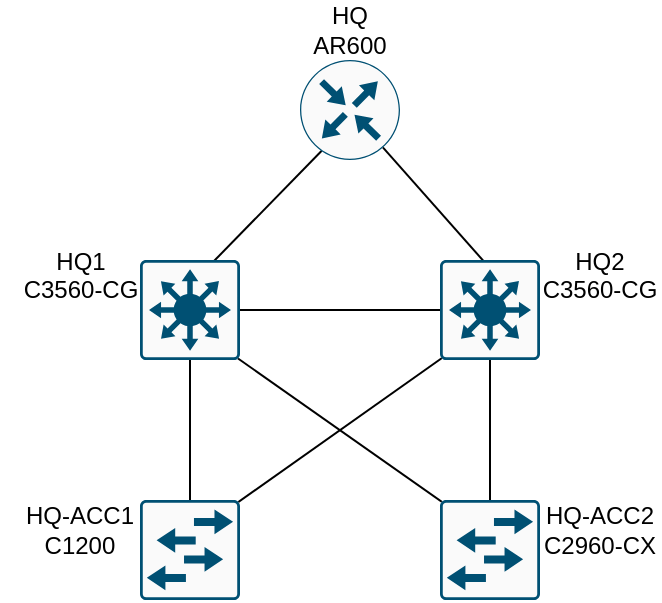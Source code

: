 <mxfile version="24.2.2" type="github">
  <diagram name="Page-1" id="s244xCOoePfYOB9TYWsI">
    <mxGraphModel dx="770" dy="399" grid="1" gridSize="10" guides="1" tooltips="1" connect="1" arrows="1" fold="1" page="1" pageScale="1" pageWidth="850" pageHeight="1100" math="0" shadow="0">
      <root>
        <mxCell id="0" />
        <mxCell id="1" parent="0" />
        <mxCell id="9NzAMSES7r8W4w6-oB50-8" value="" style="endArrow=none;html=1;rounded=0;exitX=0.718;exitY=0.033;exitDx=0;exitDy=0;exitPerimeter=0;entryX=0.217;entryY=0.907;entryDx=0;entryDy=0;entryPerimeter=0;" edge="1" parent="1" source="9NzAMSES7r8W4w6-oB50-6" target="9NzAMSES7r8W4w6-oB50-3">
          <mxGeometry width="50" height="50" relative="1" as="geometry">
            <mxPoint x="150" y="230" as="sourcePoint" />
            <mxPoint x="200" y="180" as="targetPoint" />
            <Array as="points" />
          </mxGeometry>
        </mxCell>
        <mxCell id="9NzAMSES7r8W4w6-oB50-9" value="" style="endArrow=none;html=1;rounded=0;entryX=0.529;entryY=0.116;entryDx=0;entryDy=0;entryPerimeter=0;exitX=0.771;exitY=0.809;exitDx=0;exitDy=0;exitPerimeter=0;" edge="1" parent="1" source="9NzAMSES7r8W4w6-oB50-3" target="9NzAMSES7r8W4w6-oB50-7">
          <mxGeometry width="50" height="50" relative="1" as="geometry">
            <mxPoint x="200" y="230" as="sourcePoint" />
            <mxPoint x="250" y="180" as="targetPoint" />
          </mxGeometry>
        </mxCell>
        <mxCell id="9NzAMSES7r8W4w6-oB50-3" value="" style="sketch=0;points=[[0.5,0,0],[1,0.5,0],[0.5,1,0],[0,0.5,0],[0.145,0.145,0],[0.856,0.145,0],[0.855,0.856,0],[0.145,0.855,0]];verticalLabelPosition=bottom;html=1;verticalAlign=top;aspect=fixed;align=center;pointerEvents=1;shape=mxgraph.cisco19.rect;prIcon=router;fillColor=#FAFAFA;strokeColor=#005073;" vertex="1" parent="1">
          <mxGeometry x="190" y="130" width="50" height="50" as="geometry" />
        </mxCell>
        <mxCell id="9NzAMSES7r8W4w6-oB50-10" value="" style="endArrow=none;html=1;rounded=0;exitX=1;exitY=0.5;exitDx=0;exitDy=0;exitPerimeter=0;" edge="1" parent="1" source="9NzAMSES7r8W4w6-oB50-6" target="9NzAMSES7r8W4w6-oB50-7">
          <mxGeometry width="50" height="50" relative="1" as="geometry">
            <mxPoint x="150" y="255" as="sourcePoint" />
            <mxPoint x="250" y="220" as="targetPoint" />
          </mxGeometry>
        </mxCell>
        <mxCell id="9NzAMSES7r8W4w6-oB50-11" value="" style="endArrow=none;html=1;rounded=0;entryX=0.5;entryY=1;entryDx=0;entryDy=0;entryPerimeter=0;" edge="1" parent="1" source="9NzAMSES7r8W4w6-oB50-4" target="9NzAMSES7r8W4w6-oB50-6">
          <mxGeometry width="50" height="50" relative="1" as="geometry">
            <mxPoint x="120" y="360" as="sourcePoint" />
            <mxPoint x="170" y="310" as="targetPoint" />
          </mxGeometry>
        </mxCell>
        <mxCell id="9NzAMSES7r8W4w6-oB50-12" value="" style="endArrow=none;html=1;rounded=0;entryX=0.5;entryY=1;entryDx=0;entryDy=0;entryPerimeter=0;exitX=0.5;exitY=0;exitDx=0;exitDy=0;exitPerimeter=0;" edge="1" parent="1" source="9NzAMSES7r8W4w6-oB50-5" target="9NzAMSES7r8W4w6-oB50-7">
          <mxGeometry width="50" height="50" relative="1" as="geometry">
            <mxPoint x="210" y="360" as="sourcePoint" />
            <mxPoint x="260" y="310" as="targetPoint" />
          </mxGeometry>
        </mxCell>
        <mxCell id="9NzAMSES7r8W4w6-oB50-13" value="" style="endArrow=none;html=1;rounded=0;entryX=0.292;entryY=0.788;entryDx=0;entryDy=0;entryPerimeter=0;exitX=0.652;exitY=0.255;exitDx=0;exitDy=0;exitPerimeter=0;" edge="1" parent="1" source="9NzAMSES7r8W4w6-oB50-4" target="9NzAMSES7r8W4w6-oB50-7">
          <mxGeometry width="50" height="50" relative="1" as="geometry">
            <mxPoint x="220" y="360" as="sourcePoint" />
            <mxPoint x="270" y="310" as="targetPoint" />
          </mxGeometry>
        </mxCell>
        <mxCell id="9NzAMSES7r8W4w6-oB50-14" value="" style="endArrow=none;html=1;rounded=0;entryX=0.527;entryY=0.666;entryDx=0;entryDy=0;entryPerimeter=0;exitX=0.716;exitY=0.509;exitDx=0;exitDy=0;exitPerimeter=0;" edge="1" parent="1" source="9NzAMSES7r8W4w6-oB50-5" target="9NzAMSES7r8W4w6-oB50-6">
          <mxGeometry width="50" height="50" relative="1" as="geometry">
            <mxPoint x="220" y="360" as="sourcePoint" />
            <mxPoint x="270" y="310" as="targetPoint" />
          </mxGeometry>
        </mxCell>
        <mxCell id="9NzAMSES7r8W4w6-oB50-5" value="" style="sketch=0;points=[[0.015,0.015,0],[0.985,0.015,0],[0.985,0.985,0],[0.015,0.985,0],[0.25,0,0],[0.5,0,0],[0.75,0,0],[1,0.25,0],[1,0.5,0],[1,0.75,0],[0.75,1,0],[0.5,1,0],[0.25,1,0],[0,0.75,0],[0,0.5,0],[0,0.25,0]];verticalLabelPosition=bottom;html=1;verticalAlign=top;aspect=fixed;align=center;pointerEvents=1;shape=mxgraph.cisco19.rect;prIcon=workgroup_switch;fillColor=#FAFAFA;strokeColor=#005073;" vertex="1" parent="1">
          <mxGeometry x="260" y="350" width="50" height="50" as="geometry" />
        </mxCell>
        <mxCell id="9NzAMSES7r8W4w6-oB50-4" value="" style="sketch=0;points=[[0.015,0.015,0],[0.985,0.015,0],[0.985,0.985,0],[0.015,0.985,0],[0.25,0,0],[0.5,0,0],[0.75,0,0],[1,0.25,0],[1,0.5,0],[1,0.75,0],[0.75,1,0],[0.5,1,0],[0.25,1,0],[0,0.75,0],[0,0.5,0],[0,0.25,0]];verticalLabelPosition=bottom;html=1;verticalAlign=top;aspect=fixed;align=center;pointerEvents=1;shape=mxgraph.cisco19.rect;prIcon=workgroup_switch;fillColor=#FAFAFA;strokeColor=#005073;" vertex="1" parent="1">
          <mxGeometry x="110" y="350" width="50" height="50" as="geometry" />
        </mxCell>
        <mxCell id="9NzAMSES7r8W4w6-oB50-7" value="" style="sketch=0;points=[[0.015,0.015,0],[0.985,0.015,0],[0.985,0.985,0],[0.015,0.985,0],[0.25,0,0],[0.5,0,0],[0.75,0,0],[1,0.25,0],[1,0.5,0],[1,0.75,0],[0.75,1,0],[0.5,1,0],[0.25,1,0],[0,0.75,0],[0,0.5,0],[0,0.25,0]];verticalLabelPosition=bottom;html=1;verticalAlign=top;aspect=fixed;align=center;pointerEvents=1;shape=mxgraph.cisco19.rect;prIcon=l3_switch;fillColor=#FAFAFA;strokeColor=#005073;" vertex="1" parent="1">
          <mxGeometry x="260" y="230" width="50" height="50" as="geometry" />
        </mxCell>
        <mxCell id="9NzAMSES7r8W4w6-oB50-6" value="" style="sketch=0;points=[[0.015,0.015,0],[0.985,0.015,0],[0.985,0.985,0],[0.015,0.985,0],[0.25,0,0],[0.5,0,0],[0.75,0,0],[1,0.25,0],[1,0.5,0],[1,0.75,0],[0.75,1,0],[0.5,1,0],[0.25,1,0],[0,0.75,0],[0,0.5,0],[0,0.25,0]];verticalLabelPosition=bottom;html=1;verticalAlign=top;aspect=fixed;align=center;pointerEvents=1;shape=mxgraph.cisco19.rect;prIcon=l3_switch;fillColor=#FAFAFA;strokeColor=#005073;" vertex="1" parent="1">
          <mxGeometry x="110" y="230" width="50" height="50" as="geometry" />
        </mxCell>
        <mxCell id="9NzAMSES7r8W4w6-oB50-15" value="HQ2&lt;div&gt;C3560-CG&lt;/div&gt;&lt;div&gt;&lt;br&gt;&lt;/div&gt;" style="text;strokeColor=none;align=center;fillColor=none;html=1;verticalAlign=middle;whiteSpace=wrap;rounded=0;" vertex="1" parent="1">
          <mxGeometry x="310" y="230" width="60" height="30" as="geometry" />
        </mxCell>
        <mxCell id="9NzAMSES7r8W4w6-oB50-16" value="HQ1&lt;div&gt;C3560-CG&lt;/div&gt;&lt;div&gt;&lt;br&gt;&lt;/div&gt;" style="text;html=1;align=center;verticalAlign=middle;resizable=0;points=[];autosize=1;strokeColor=none;fillColor=none;" vertex="1" parent="1">
          <mxGeometry x="40" y="215" width="80" height="60" as="geometry" />
        </mxCell>
        <mxCell id="9NzAMSES7r8W4w6-oB50-17" value="HQ-ACC1&lt;div&gt;C1200&lt;/div&gt;" style="text;strokeColor=none;align=center;fillColor=none;html=1;verticalAlign=middle;whiteSpace=wrap;rounded=0;" vertex="1" parent="1">
          <mxGeometry x="50" y="350" width="60" height="30" as="geometry" />
        </mxCell>
        <mxCell id="9NzAMSES7r8W4w6-oB50-18" value="HQ-ACC2&lt;div&gt;C2960-CX&lt;/div&gt;" style="text;strokeColor=none;align=center;fillColor=none;html=1;verticalAlign=middle;whiteSpace=wrap;rounded=0;" vertex="1" parent="1">
          <mxGeometry x="310" y="350" width="60" height="30" as="geometry" />
        </mxCell>
        <mxCell id="9NzAMSES7r8W4w6-oB50-19" value="HQ&lt;div&gt;AR600&lt;/div&gt;" style="text;strokeColor=none;align=center;fillColor=none;html=1;verticalAlign=middle;whiteSpace=wrap;rounded=0;" vertex="1" parent="1">
          <mxGeometry x="185" y="100" width="60" height="30" as="geometry" />
        </mxCell>
      </root>
    </mxGraphModel>
  </diagram>
</mxfile>

